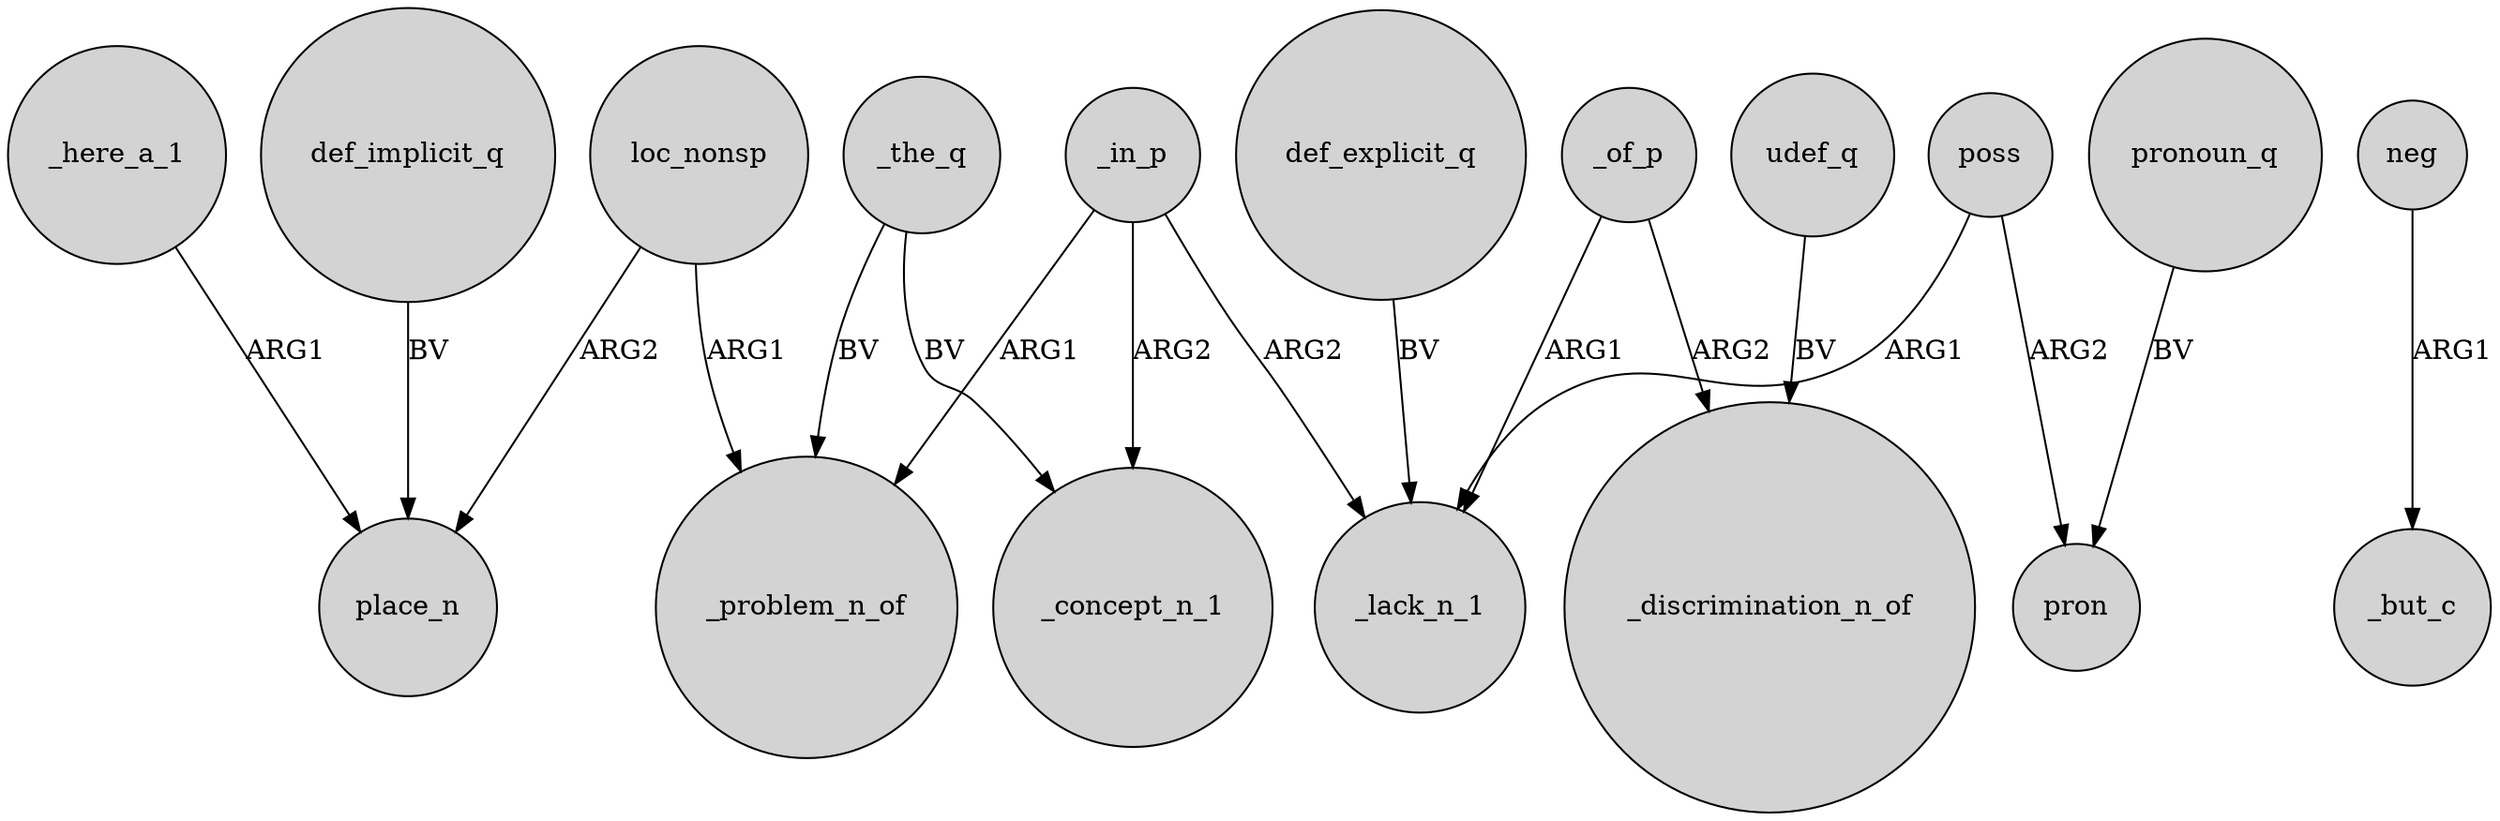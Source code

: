 digraph {
	node [shape=circle style=filled]
	loc_nonsp -> place_n [label=ARG2]
	_in_p -> _concept_n_1 [label=ARG2]
	loc_nonsp -> _problem_n_of [label=ARG1]
	_here_a_1 -> place_n [label=ARG1]
	def_implicit_q -> place_n [label=BV]
	neg -> _but_c [label=ARG1]
	_the_q -> _concept_n_1 [label=BV]
	def_explicit_q -> _lack_n_1 [label=BV]
	poss -> pron [label=ARG2]
	_of_p -> _lack_n_1 [label=ARG1]
	_in_p -> _problem_n_of [label=ARG1]
	poss -> _lack_n_1 [label=ARG1]
	_of_p -> _discrimination_n_of [label=ARG2]
	_in_p -> _lack_n_1 [label=ARG2]
	udef_q -> _discrimination_n_of [label=BV]
	_the_q -> _problem_n_of [label=BV]
	pronoun_q -> pron [label=BV]
}
